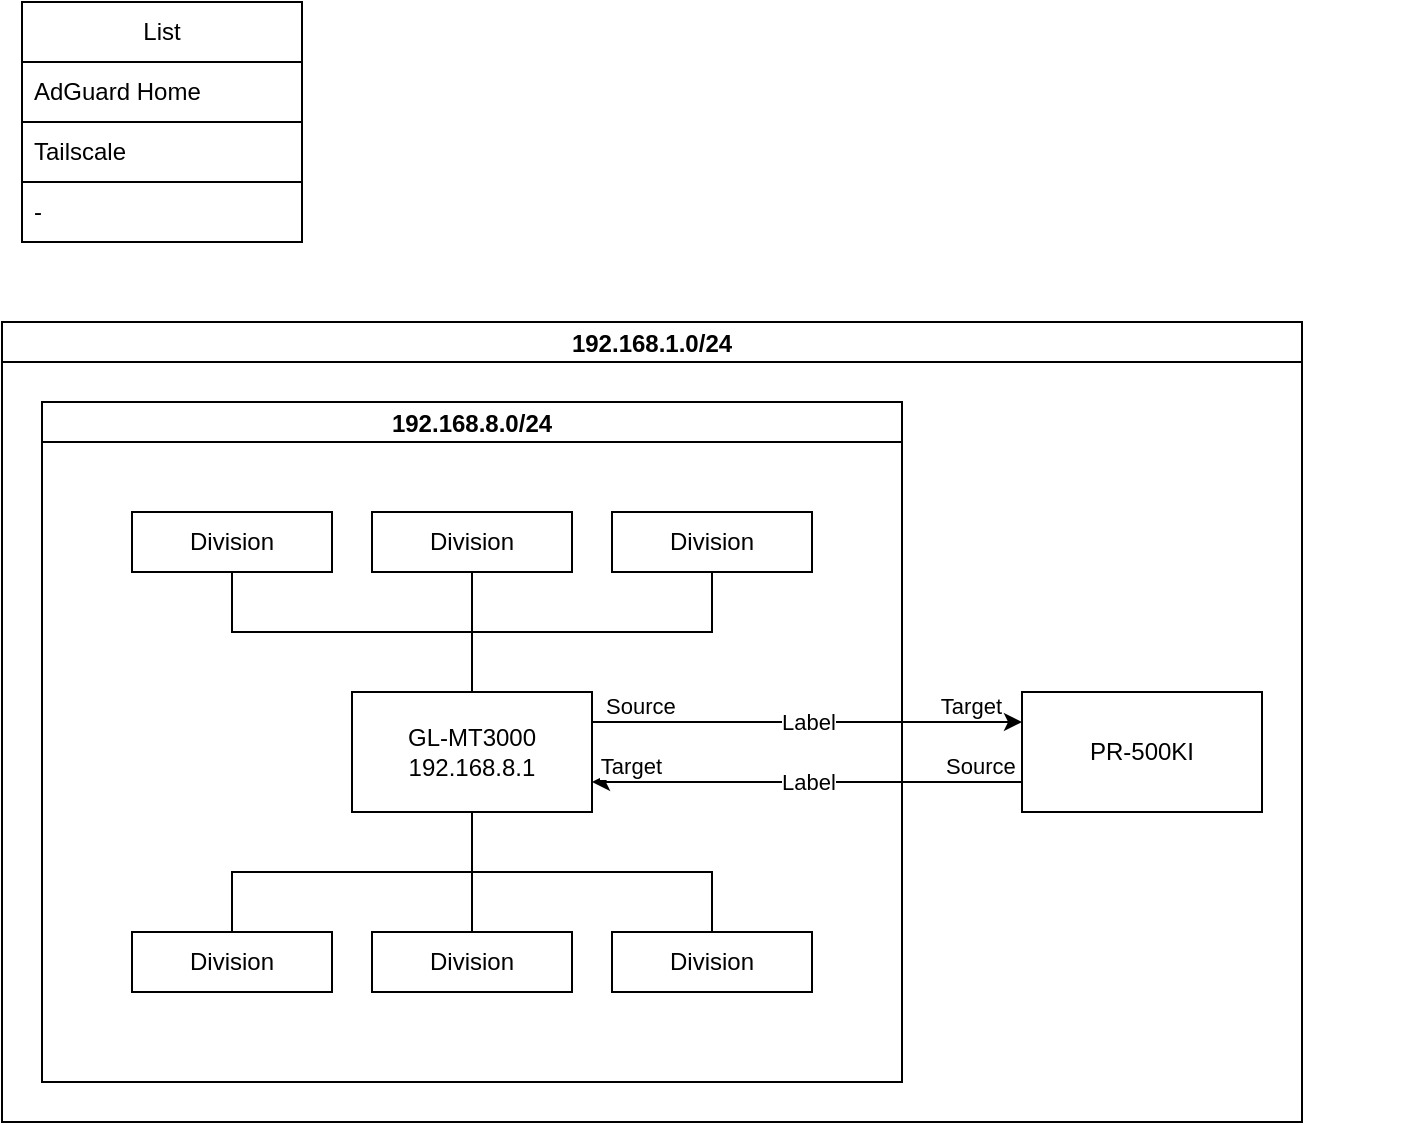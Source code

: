 <mxfile version="24.7.8">
  <diagram name="ページ1" id="pPS3xoXnqM6sQ-M2EUR3">
    <mxGraphModel dx="1198" dy="1121" grid="1" gridSize="10" guides="1" tooltips="1" connect="1" arrows="1" fold="1" page="1" pageScale="1" pageWidth="827" pageHeight="1169" math="0" shadow="0">
      <root>
        <mxCell id="0" />
        <mxCell id="1" parent="0" />
        <mxCell id="l9loDWFrXM23vujXXHem-37" value="List" style="swimlane;fontStyle=0;childLayout=stackLayout;horizontal=1;startSize=30;horizontalStack=0;resizeParent=1;resizeParentMax=0;resizeLast=0;collapsible=1;marginBottom=0;whiteSpace=wrap;html=1;swimlaneFillColor=none;fillColor=#FFFFFF;" parent="1" vertex="1">
          <mxGeometry x="30" y="310" width="140" height="120" as="geometry">
            <mxRectangle x="40" y="310" width="60" height="30" as="alternateBounds" />
          </mxGeometry>
        </mxCell>
        <mxCell id="l9loDWFrXM23vujXXHem-38" value="&lt;font style=&quot;vertical-align: inherit;&quot;&gt;&lt;font style=&quot;vertical-align: inherit;&quot;&gt;AdGuard Home&lt;/font&gt;&lt;/font&gt;" style="text;strokeColor=default;fillColor=default;align=left;verticalAlign=middle;spacingLeft=4;spacingRight=4;overflow=hidden;points=[[0,0.5],[1,0.5]];portConstraint=eastwest;rotatable=0;whiteSpace=wrap;html=1;" parent="l9loDWFrXM23vujXXHem-37" vertex="1">
          <mxGeometry y="30" width="140" height="30" as="geometry" />
        </mxCell>
        <mxCell id="l9loDWFrXM23vujXXHem-39" value="&lt;font style=&quot;vertical-align: inherit;&quot;&gt;&lt;font style=&quot;vertical-align: inherit;&quot;&gt;&lt;font style=&quot;vertical-align: inherit;&quot;&gt;&lt;font style=&quot;vertical-align: inherit;&quot;&gt;Tailscale&lt;/font&gt;&lt;/font&gt;&lt;/font&gt;&lt;/font&gt;" style="text;strokeColor=default;fillColor=default;align=left;verticalAlign=middle;spacingLeft=4;spacingRight=4;overflow=hidden;points=[[0,0.5],[1,0.5]];portConstraint=eastwest;rotatable=0;whiteSpace=wrap;html=1;" parent="l9loDWFrXM23vujXXHem-37" vertex="1">
          <mxGeometry y="60" width="140" height="30" as="geometry" />
        </mxCell>
        <mxCell id="l9loDWFrXM23vujXXHem-40" value="&lt;font style=&quot;vertical-align: inherit;&quot;&gt;&lt;font style=&quot;vertical-align: inherit;&quot;&gt;-&lt;/font&gt;&lt;/font&gt;" style="text;strokeColor=default;fillColor=default;align=left;verticalAlign=middle;spacingLeft=4;spacingRight=4;overflow=hidden;points=[[0,0.5],[1,0.5]];portConstraint=eastwest;rotatable=0;whiteSpace=wrap;html=1;" parent="l9loDWFrXM23vujXXHem-37" vertex="1">
          <mxGeometry y="90" width="140" height="30" as="geometry" />
        </mxCell>
        <mxCell id="TBqUn7i90Os5dq9h37R5-16" value="" style="group" vertex="1" connectable="0" parent="1">
          <mxGeometry x="20" y="470" width="700" height="400" as="geometry" />
        </mxCell>
        <mxCell id="l9loDWFrXM23vujXXHem-27" value="192.168.8.0/24" style="swimlane;startSize=20;horizontal=1;containerType=tree;newEdgeStyle={&quot;edgeStyle&quot;:&quot;elbowEdgeStyle&quot;,&quot;startArrow&quot;:&quot;none&quot;,&quot;endArrow&quot;:&quot;none&quot;};fillColor=default;fillStyle=auto;" parent="TBqUn7i90Os5dq9h37R5-16" vertex="1">
          <mxGeometry x="20" y="40" width="430" height="340" as="geometry">
            <mxRectangle x="30" y="520" width="120" height="30" as="alternateBounds" />
          </mxGeometry>
        </mxCell>
        <mxCell id="l9loDWFrXM23vujXXHem-28" value="" style="edgeStyle=elbowEdgeStyle;elbow=vertical;sourcePerimeterSpacing=0;targetPerimeterSpacing=0;startArrow=none;endArrow=none;rounded=0;curved=0;" parent="l9loDWFrXM23vujXXHem-27" source="l9loDWFrXM23vujXXHem-30" target="l9loDWFrXM23vujXXHem-137" edge="1">
          <mxGeometry relative="1" as="geometry" />
        </mxCell>
        <mxCell id="l9loDWFrXM23vujXXHem-29" value="" style="edgeStyle=elbowEdgeStyle;elbow=vertical;sourcePerimeterSpacing=0;targetPerimeterSpacing=0;startArrow=none;endArrow=none;rounded=0;curved=0;" parent="l9loDWFrXM23vujXXHem-27" source="l9loDWFrXM23vujXXHem-30" target="l9loDWFrXM23vujXXHem-47" edge="1">
          <mxGeometry relative="1" as="geometry" />
        </mxCell>
        <UserObject label="&lt;font style=&quot;vertical-align: inherit;&quot;&gt;&lt;font style=&quot;vertical-align: inherit;&quot;&gt;GL-MT3000&lt;/font&gt;&lt;/font&gt;&lt;div&gt;&lt;font style=&quot;vertical-align: inherit;&quot;&gt;&lt;font style=&quot;vertical-align: inherit;&quot;&gt;192.168.8.1&lt;/font&gt;&lt;/font&gt;&lt;/div&gt;" treeRoot="1" id="l9loDWFrXM23vujXXHem-30">
          <mxCell style="whiteSpace=wrap;html=1;align=center;treeFolding=1;treeMoving=1;newEdgeStyle={&quot;edgeStyle&quot;:&quot;elbowEdgeStyle&quot;,&quot;startArrow&quot;:&quot;none&quot;,&quot;endArrow&quot;:&quot;none&quot;};" parent="l9loDWFrXM23vujXXHem-27" vertex="1">
            <mxGeometry x="155" y="145" width="120" height="60" as="geometry" />
          </mxCell>
        </UserObject>
        <mxCell id="l9loDWFrXM23vujXXHem-31" value="Division" style="whiteSpace=wrap;html=1;align=center;verticalAlign=middle;treeFolding=1;treeMoving=1;newEdgeStyle={&quot;edgeStyle&quot;:&quot;elbowEdgeStyle&quot;,&quot;startArrow&quot;:&quot;none&quot;,&quot;endArrow&quot;:&quot;none&quot;};" parent="l9loDWFrXM23vujXXHem-27" vertex="1">
          <mxGeometry x="45" y="55" width="100" height="30" as="geometry" />
        </mxCell>
        <mxCell id="l9loDWFrXM23vujXXHem-35" value="Division" style="whiteSpace=wrap;html=1;align=center;verticalAlign=middle;treeFolding=1;treeMoving=1;newEdgeStyle={&quot;edgeStyle&quot;:&quot;elbowEdgeStyle&quot;,&quot;startArrow&quot;:&quot;none&quot;,&quot;endArrow&quot;:&quot;none&quot;};" parent="l9loDWFrXM23vujXXHem-27" vertex="1">
          <mxGeometry x="285" y="55" width="100" height="30" as="geometry" />
        </mxCell>
        <mxCell id="l9loDWFrXM23vujXXHem-36" value="" style="edgeStyle=elbowEdgeStyle;elbow=vertical;sourcePerimeterSpacing=0;targetPerimeterSpacing=0;startArrow=none;endArrow=none;rounded=0;curved=0;exitX=0.5;exitY=1;exitDx=0;exitDy=0;" parent="l9loDWFrXM23vujXXHem-27" source="l9loDWFrXM23vujXXHem-30" target="l9loDWFrXM23vujXXHem-132" edge="1">
          <mxGeometry relative="1" as="geometry">
            <mxPoint x="265" y="195" as="sourcePoint" />
          </mxGeometry>
        </mxCell>
        <mxCell id="l9loDWFrXM23vujXXHem-47" value="Division" style="whiteSpace=wrap;html=1;align=center;verticalAlign=middle;treeFolding=1;treeMoving=1;newEdgeStyle={&quot;edgeStyle&quot;:&quot;elbowEdgeStyle&quot;,&quot;startArrow&quot;:&quot;none&quot;,&quot;endArrow&quot;:&quot;none&quot;};" parent="l9loDWFrXM23vujXXHem-27" vertex="1">
          <mxGeometry x="165" y="265" width="100" height="30" as="geometry" />
        </mxCell>
        <mxCell id="l9loDWFrXM23vujXXHem-48" style="edgeStyle=elbowEdgeStyle;rounded=0;orthogonalLoop=1;jettySize=auto;html=1;startArrow=none;endArrow=none;entryX=0.5;entryY=0;entryDx=0;entryDy=0;" parent="l9loDWFrXM23vujXXHem-27" source="l9loDWFrXM23vujXXHem-30" target="l9loDWFrXM23vujXXHem-30" edge="1">
          <mxGeometry relative="1" as="geometry" />
        </mxCell>
        <mxCell id="l9loDWFrXM23vujXXHem-129" value="" style="edgeStyle=elbowEdgeStyle;elbow=vertical;sourcePerimeterSpacing=0;targetPerimeterSpacing=0;startArrow=none;endArrow=none;rounded=0;curved=0;exitX=0.5;exitY=0;exitDx=0;exitDy=0;" parent="l9loDWFrXM23vujXXHem-27" source="l9loDWFrXM23vujXXHem-30" target="l9loDWFrXM23vujXXHem-35" edge="1">
          <mxGeometry relative="1" as="geometry">
            <mxPoint x="255" y="695" as="sourcePoint" />
          </mxGeometry>
        </mxCell>
        <mxCell id="l9loDWFrXM23vujXXHem-132" value="Division" style="whiteSpace=wrap;html=1;align=center;verticalAlign=middle;treeFolding=1;treeMoving=1;newEdgeStyle={&quot;edgeStyle&quot;:&quot;elbowEdgeStyle&quot;,&quot;startArrow&quot;:&quot;none&quot;,&quot;endArrow&quot;:&quot;none&quot;};" parent="l9loDWFrXM23vujXXHem-27" vertex="1">
          <mxGeometry x="285" y="265" width="100" height="30" as="geometry" />
        </mxCell>
        <mxCell id="l9loDWFrXM23vujXXHem-130" value="Division" style="whiteSpace=wrap;html=1;align=center;verticalAlign=middle;treeFolding=1;treeMoving=1;newEdgeStyle={&quot;edgeStyle&quot;:&quot;elbowEdgeStyle&quot;,&quot;startArrow&quot;:&quot;none&quot;,&quot;endArrow&quot;:&quot;none&quot;};" parent="l9loDWFrXM23vujXXHem-27" vertex="1">
          <mxGeometry x="165" y="55" width="100" height="30" as="geometry" />
        </mxCell>
        <mxCell id="l9loDWFrXM23vujXXHem-136" value="" style="edgeStyle=elbowEdgeStyle;elbow=vertical;sourcePerimeterSpacing=0;targetPerimeterSpacing=0;startArrow=none;endArrow=none;rounded=0;curved=0;exitX=0.5;exitY=0;exitDx=0;exitDy=0;" parent="l9loDWFrXM23vujXXHem-27" source="l9loDWFrXM23vujXXHem-30" target="l9loDWFrXM23vujXXHem-31" edge="1">
          <mxGeometry relative="1" as="geometry">
            <mxPoint x="335" y="705" as="sourcePoint" />
          </mxGeometry>
        </mxCell>
        <mxCell id="l9loDWFrXM23vujXXHem-137" value="Division" style="whiteSpace=wrap;html=1;align=center;verticalAlign=middle;treeFolding=1;treeMoving=1;newEdgeStyle={&quot;edgeStyle&quot;:&quot;elbowEdgeStyle&quot;,&quot;startArrow&quot;:&quot;none&quot;,&quot;endArrow&quot;:&quot;none&quot;};" parent="l9loDWFrXM23vujXXHem-27" vertex="1">
          <mxGeometry x="45" y="265" width="100" height="30" as="geometry" />
        </mxCell>
        <mxCell id="l9loDWFrXM23vujXXHem-131" value="" style="edgeStyle=elbowEdgeStyle;elbow=vertical;sourcePerimeterSpacing=0;targetPerimeterSpacing=0;startArrow=none;endArrow=none;rounded=0;curved=0;exitX=0.5;exitY=0;exitDx=0;exitDy=0;" parent="l9loDWFrXM23vujXXHem-27" source="l9loDWFrXM23vujXXHem-30" target="l9loDWFrXM23vujXXHem-130" edge="1">
          <mxGeometry relative="1" as="geometry">
            <mxPoint x="161" y="145" as="sourcePoint" />
          </mxGeometry>
        </mxCell>
        <mxCell id="TBqUn7i90Os5dq9h37R5-19" value="" style="endArrow=classic;html=1;rounded=0;entryX=0;entryY=0.25;entryDx=0;entryDy=0;" edge="1" parent="l9loDWFrXM23vujXXHem-27" target="TBqUn7i90Os5dq9h37R5-17">
          <mxGeometry relative="1" as="geometry">
            <mxPoint x="275" y="160" as="sourcePoint" />
            <mxPoint x="470" y="160" as="targetPoint" />
          </mxGeometry>
        </mxCell>
        <mxCell id="TBqUn7i90Os5dq9h37R5-20" value="Label" style="edgeLabel;resizable=0;html=1;;align=center;verticalAlign=middle;" connectable="0" vertex="1" parent="TBqUn7i90Os5dq9h37R5-19">
          <mxGeometry relative="1" as="geometry" />
        </mxCell>
        <mxCell id="TBqUn7i90Os5dq9h37R5-21" value="Source" style="edgeLabel;resizable=0;html=1;;align=left;verticalAlign=bottom;" connectable="0" vertex="1" parent="TBqUn7i90Os5dq9h37R5-19">
          <mxGeometry x="-1" relative="1" as="geometry">
            <mxPoint x="5" as="offset" />
          </mxGeometry>
        </mxCell>
        <mxCell id="TBqUn7i90Os5dq9h37R5-22" value="Target" style="edgeLabel;resizable=0;html=1;;align=right;verticalAlign=bottom;" connectable="0" vertex="1" parent="TBqUn7i90Os5dq9h37R5-19">
          <mxGeometry x="1" relative="1" as="geometry">
            <mxPoint x="-10" as="offset" />
          </mxGeometry>
        </mxCell>
        <mxCell id="TBqUn7i90Os5dq9h37R5-1" value="192.168.1.0/24" style="swimlane;startSize=20;horizontal=1;containerType=tree;newEdgeStyle={&quot;edgeStyle&quot;:&quot;elbowEdgeStyle&quot;,&quot;startArrow&quot;:&quot;none&quot;,&quot;endArrow&quot;:&quot;none&quot;};fillColor=default;fillStyle=auto;" vertex="1" parent="TBqUn7i90Os5dq9h37R5-16">
          <mxGeometry width="650" height="400" as="geometry">
            <mxRectangle x="30" y="520" width="120" height="30" as="alternateBounds" />
          </mxGeometry>
        </mxCell>
        <UserObject label="&lt;font style=&quot;vertical-align: inherit;&quot;&gt;&lt;font style=&quot;vertical-align: inherit;&quot;&gt;PR-500KI&lt;/font&gt;&lt;/font&gt;" treeRoot="1" id="TBqUn7i90Os5dq9h37R5-17">
          <mxCell style="whiteSpace=wrap;html=1;align=center;treeFolding=1;treeMoving=1;newEdgeStyle={&quot;edgeStyle&quot;:&quot;elbowEdgeStyle&quot;,&quot;startArrow&quot;:&quot;none&quot;,&quot;endArrow&quot;:&quot;none&quot;};" vertex="1" parent="TBqUn7i90Os5dq9h37R5-1">
            <mxGeometry x="510" y="185" width="120" height="60" as="geometry" />
          </mxCell>
        </UserObject>
        <mxCell id="TBqUn7i90Os5dq9h37R5-24" value="" style="endArrow=classic;html=1;rounded=0;exitX=0;exitY=0.75;exitDx=0;exitDy=0;" edge="1" parent="TBqUn7i90Os5dq9h37R5-1" source="TBqUn7i90Os5dq9h37R5-17">
          <mxGeometry relative="1" as="geometry">
            <mxPoint x="490" y="230" as="sourcePoint" />
            <mxPoint x="295" y="230" as="targetPoint" />
          </mxGeometry>
        </mxCell>
        <mxCell id="TBqUn7i90Os5dq9h37R5-25" value="Label" style="edgeLabel;resizable=0;html=1;;align=center;verticalAlign=middle;" connectable="0" vertex="1" parent="TBqUn7i90Os5dq9h37R5-24">
          <mxGeometry relative="1" as="geometry" />
        </mxCell>
        <mxCell id="TBqUn7i90Os5dq9h37R5-26" value="Source" style="edgeLabel;resizable=0;html=1;;align=left;verticalAlign=bottom;" connectable="0" vertex="1" parent="TBqUn7i90Os5dq9h37R5-24">
          <mxGeometry x="-1" relative="1" as="geometry">
            <mxPoint x="-40" as="offset" />
          </mxGeometry>
        </mxCell>
        <mxCell id="TBqUn7i90Os5dq9h37R5-27" value="Target" style="edgeLabel;resizable=0;html=1;;align=right;verticalAlign=bottom;" connectable="0" vertex="1" parent="TBqUn7i90Os5dq9h37R5-24">
          <mxGeometry x="1" relative="1" as="geometry">
            <mxPoint x="35" as="offset" />
          </mxGeometry>
        </mxCell>
      </root>
    </mxGraphModel>
  </diagram>
</mxfile>
